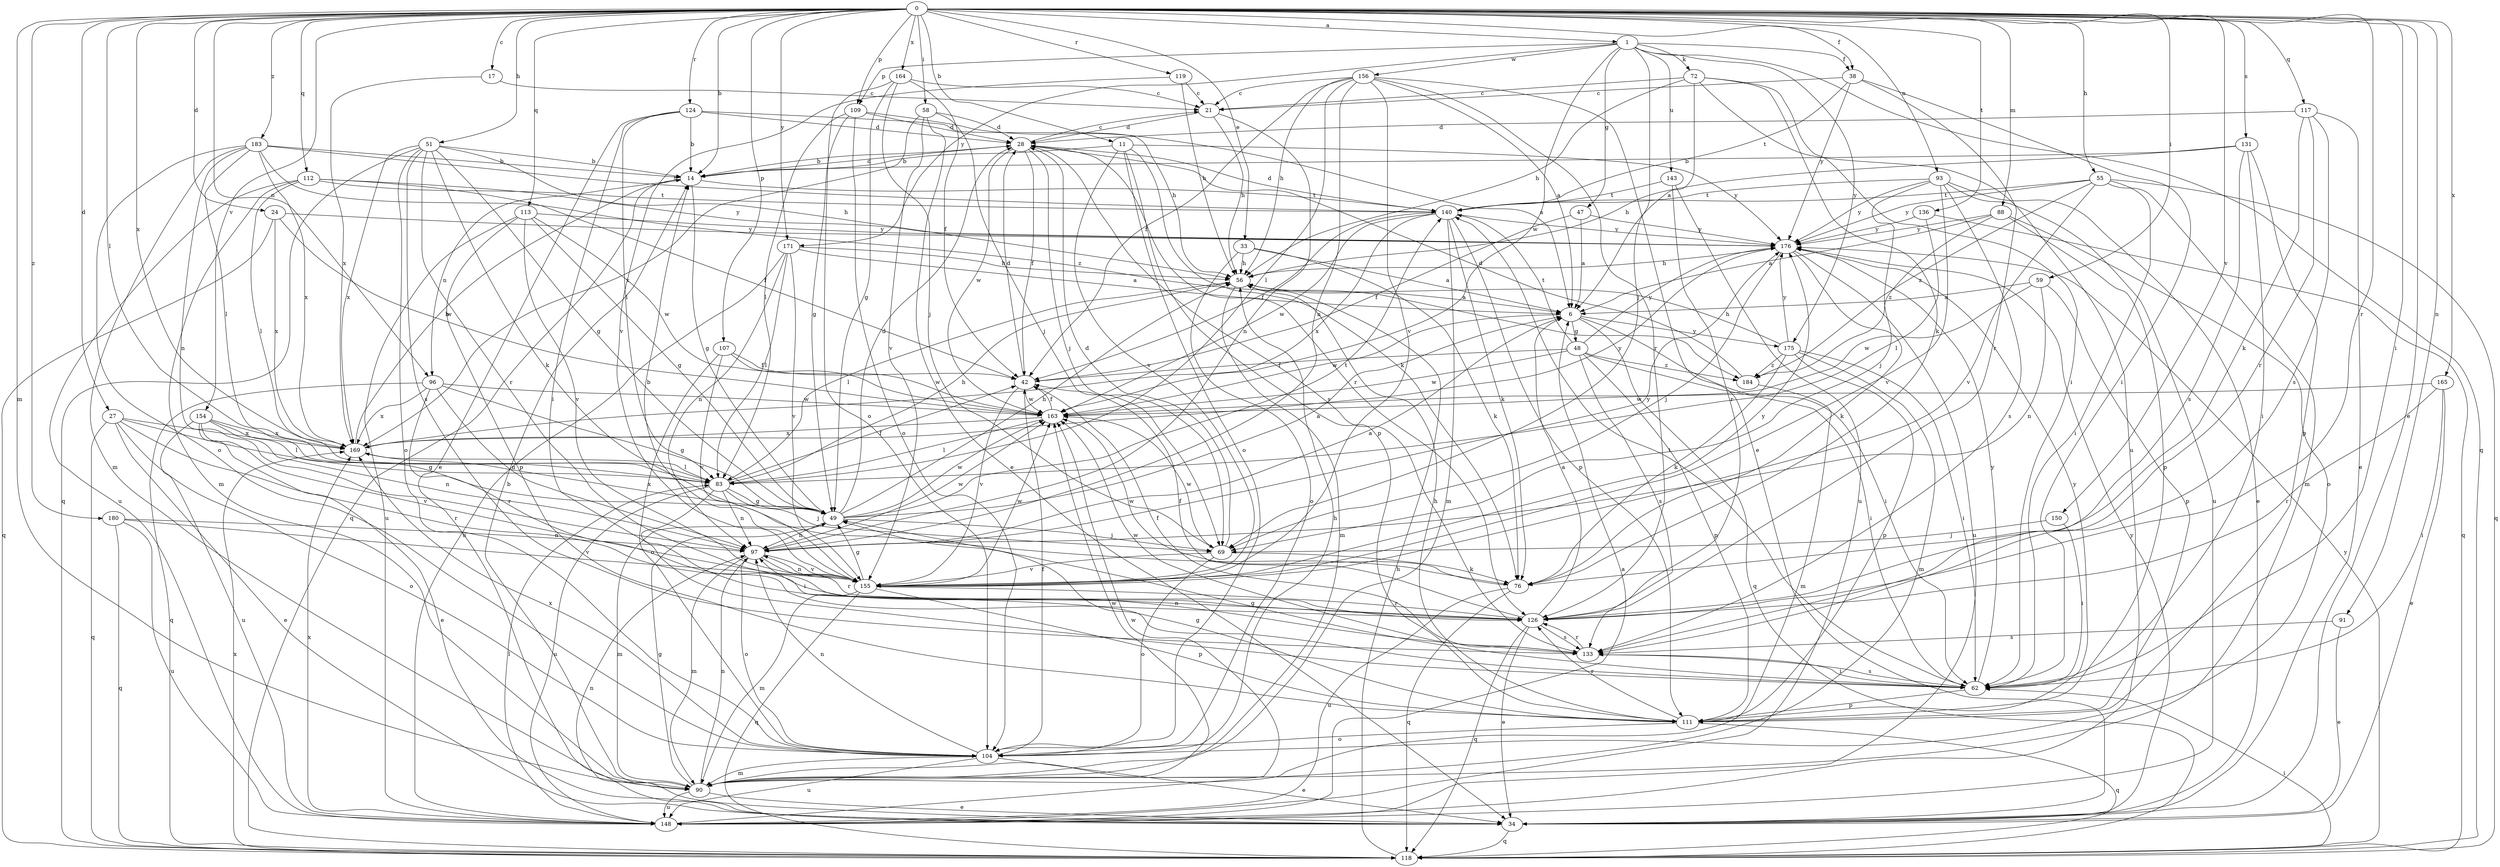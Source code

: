 strict digraph  {
0;
1;
6;
11;
14;
17;
21;
24;
27;
28;
33;
34;
38;
42;
47;
48;
49;
51;
55;
56;
58;
59;
62;
69;
72;
76;
83;
88;
90;
91;
93;
96;
97;
104;
107;
109;
111;
112;
113;
117;
118;
119;
124;
126;
131;
133;
136;
140;
143;
148;
150;
154;
155;
156;
163;
164;
165;
169;
171;
175;
176;
180;
183;
184;
0 -> 1  [label=a];
0 -> 11  [label=b];
0 -> 14  [label=b];
0 -> 17  [label=c];
0 -> 24  [label=d];
0 -> 27  [label=d];
0 -> 33  [label=e];
0 -> 34  [label=e];
0 -> 38  [label=f];
0 -> 51  [label=h];
0 -> 55  [label=h];
0 -> 58  [label=i];
0 -> 59  [label=i];
0 -> 62  [label=i];
0 -> 83  [label=l];
0 -> 88  [label=m];
0 -> 90  [label=m];
0 -> 91  [label=n];
0 -> 93  [label=n];
0 -> 96  [label=n];
0 -> 107  [label=p];
0 -> 109  [label=p];
0 -> 112  [label=q];
0 -> 113  [label=q];
0 -> 117  [label=q];
0 -> 119  [label=r];
0 -> 124  [label=r];
0 -> 126  [label=r];
0 -> 131  [label=s];
0 -> 136  [label=t];
0 -> 150  [label=v];
0 -> 154  [label=v];
0 -> 164  [label=x];
0 -> 165  [label=x];
0 -> 169  [label=x];
0 -> 171  [label=y];
0 -> 180  [label=z];
0 -> 183  [label=z];
1 -> 38  [label=f];
1 -> 47  [label=g];
1 -> 69  [label=j];
1 -> 72  [label=k];
1 -> 109  [label=p];
1 -> 118  [label=q];
1 -> 143  [label=u];
1 -> 156  [label=w];
1 -> 163  [label=w];
1 -> 171  [label=y];
1 -> 175  [label=y];
6 -> 48  [label=g];
6 -> 62  [label=i];
6 -> 118  [label=q];
6 -> 163  [label=w];
6 -> 175  [label=y];
11 -> 14  [label=b];
11 -> 76  [label=k];
11 -> 104  [label=o];
11 -> 111  [label=p];
11 -> 155  [label=v];
11 -> 176  [label=y];
14 -> 28  [label=d];
14 -> 49  [label=g];
14 -> 96  [label=n];
14 -> 118  [label=q];
14 -> 140  [label=t];
17 -> 21  [label=c];
17 -> 169  [label=x];
21 -> 28  [label=d];
21 -> 56  [label=h];
21 -> 97  [label=n];
24 -> 118  [label=q];
24 -> 163  [label=w];
24 -> 169  [label=x];
24 -> 176  [label=y];
27 -> 34  [label=e];
27 -> 83  [label=l];
27 -> 104  [label=o];
27 -> 118  [label=q];
27 -> 126  [label=r];
27 -> 169  [label=x];
28 -> 14  [label=b];
28 -> 21  [label=c];
28 -> 42  [label=f];
28 -> 69  [label=j];
28 -> 126  [label=r];
28 -> 133  [label=s];
28 -> 163  [label=w];
33 -> 6  [label=a];
33 -> 56  [label=h];
33 -> 76  [label=k];
33 -> 104  [label=o];
34 -> 97  [label=n];
34 -> 118  [label=q];
34 -> 176  [label=y];
38 -> 21  [label=c];
38 -> 62  [label=i];
38 -> 126  [label=r];
38 -> 140  [label=t];
38 -> 176  [label=y];
42 -> 28  [label=d];
42 -> 155  [label=v];
42 -> 163  [label=w];
47 -> 6  [label=a];
47 -> 42  [label=f];
47 -> 176  [label=y];
48 -> 42  [label=f];
48 -> 62  [label=i];
48 -> 111  [label=p];
48 -> 133  [label=s];
48 -> 140  [label=t];
48 -> 163  [label=w];
48 -> 176  [label=y];
48 -> 184  [label=z];
49 -> 6  [label=a];
49 -> 28  [label=d];
49 -> 56  [label=h];
49 -> 69  [label=j];
49 -> 90  [label=m];
49 -> 97  [label=n];
49 -> 140  [label=t];
49 -> 163  [label=w];
49 -> 169  [label=x];
51 -> 14  [label=b];
51 -> 49  [label=g];
51 -> 56  [label=h];
51 -> 76  [label=k];
51 -> 104  [label=o];
51 -> 118  [label=q];
51 -> 126  [label=r];
51 -> 133  [label=s];
51 -> 169  [label=x];
55 -> 62  [label=i];
55 -> 90  [label=m];
55 -> 118  [label=q];
55 -> 140  [label=t];
55 -> 155  [label=v];
55 -> 176  [label=y];
55 -> 184  [label=z];
56 -> 6  [label=a];
56 -> 83  [label=l];
56 -> 90  [label=m];
58 -> 28  [label=d];
58 -> 34  [label=e];
58 -> 69  [label=j];
58 -> 155  [label=v];
58 -> 169  [label=x];
59 -> 6  [label=a];
59 -> 97  [label=n];
59 -> 111  [label=p];
59 -> 163  [label=w];
62 -> 49  [label=g];
62 -> 111  [label=p];
62 -> 133  [label=s];
62 -> 140  [label=t];
62 -> 176  [label=y];
69 -> 28  [label=d];
69 -> 76  [label=k];
69 -> 104  [label=o];
69 -> 155  [label=v];
69 -> 163  [label=w];
72 -> 6  [label=a];
72 -> 21  [label=c];
72 -> 56  [label=h];
72 -> 62  [label=i];
72 -> 76  [label=k];
72 -> 148  [label=u];
76 -> 118  [label=q];
76 -> 148  [label=u];
76 -> 163  [label=w];
83 -> 42  [label=f];
83 -> 49  [label=g];
83 -> 56  [label=h];
83 -> 62  [label=i];
83 -> 69  [label=j];
83 -> 97  [label=n];
83 -> 148  [label=u];
88 -> 6  [label=a];
88 -> 104  [label=o];
88 -> 111  [label=p];
88 -> 176  [label=y];
88 -> 184  [label=z];
90 -> 14  [label=b];
90 -> 34  [label=e];
90 -> 49  [label=g];
90 -> 97  [label=n];
90 -> 148  [label=u];
90 -> 163  [label=w];
91 -> 34  [label=e];
91 -> 133  [label=s];
93 -> 34  [label=e];
93 -> 69  [label=j];
93 -> 133  [label=s];
93 -> 140  [label=t];
93 -> 148  [label=u];
93 -> 155  [label=v];
93 -> 176  [label=y];
96 -> 49  [label=g];
96 -> 97  [label=n];
96 -> 118  [label=q];
96 -> 126  [label=r];
96 -> 163  [label=w];
96 -> 169  [label=x];
97 -> 6  [label=a];
97 -> 90  [label=m];
97 -> 104  [label=o];
97 -> 126  [label=r];
97 -> 155  [label=v];
97 -> 163  [label=w];
97 -> 176  [label=y];
104 -> 34  [label=e];
104 -> 42  [label=f];
104 -> 56  [label=h];
104 -> 90  [label=m];
104 -> 97  [label=n];
104 -> 148  [label=u];
104 -> 169  [label=x];
107 -> 42  [label=f];
107 -> 104  [label=o];
107 -> 155  [label=v];
107 -> 163  [label=w];
109 -> 6  [label=a];
109 -> 28  [label=d];
109 -> 49  [label=g];
109 -> 83  [label=l];
109 -> 104  [label=o];
111 -> 49  [label=g];
111 -> 56  [label=h];
111 -> 104  [label=o];
111 -> 118  [label=q];
111 -> 126  [label=r];
111 -> 176  [label=y];
112 -> 42  [label=f];
112 -> 83  [label=l];
112 -> 90  [label=m];
112 -> 140  [label=t];
112 -> 148  [label=u];
112 -> 176  [label=y];
113 -> 49  [label=g];
113 -> 111  [label=p];
113 -> 148  [label=u];
113 -> 155  [label=v];
113 -> 163  [label=w];
113 -> 176  [label=y];
117 -> 28  [label=d];
117 -> 34  [label=e];
117 -> 76  [label=k];
117 -> 126  [label=r];
117 -> 133  [label=s];
118 -> 56  [label=h];
118 -> 62  [label=i];
118 -> 169  [label=x];
118 -> 176  [label=y];
119 -> 21  [label=c];
119 -> 56  [label=h];
119 -> 155  [label=v];
124 -> 14  [label=b];
124 -> 28  [label=d];
124 -> 34  [label=e];
124 -> 56  [label=h];
124 -> 62  [label=i];
124 -> 83  [label=l];
126 -> 6  [label=a];
126 -> 34  [label=e];
126 -> 42  [label=f];
126 -> 118  [label=q];
126 -> 133  [label=s];
131 -> 14  [label=b];
131 -> 56  [label=h];
131 -> 62  [label=i];
131 -> 111  [label=p];
131 -> 133  [label=s];
133 -> 42  [label=f];
133 -> 62  [label=i];
133 -> 97  [label=n];
133 -> 126  [label=r];
133 -> 163  [label=w];
136 -> 83  [label=l];
136 -> 118  [label=q];
136 -> 176  [label=y];
140 -> 28  [label=d];
140 -> 42  [label=f];
140 -> 76  [label=k];
140 -> 90  [label=m];
140 -> 111  [label=p];
140 -> 163  [label=w];
140 -> 169  [label=x];
140 -> 176  [label=y];
143 -> 126  [label=r];
143 -> 140  [label=t];
143 -> 148  [label=u];
148 -> 6  [label=a];
148 -> 83  [label=l];
148 -> 163  [label=w];
148 -> 169  [label=x];
150 -> 62  [label=i];
150 -> 69  [label=j];
154 -> 34  [label=e];
154 -> 49  [label=g];
154 -> 97  [label=n];
154 -> 148  [label=u];
154 -> 155  [label=v];
154 -> 169  [label=x];
155 -> 14  [label=b];
155 -> 49  [label=g];
155 -> 90  [label=m];
155 -> 97  [label=n];
155 -> 111  [label=p];
155 -> 118  [label=q];
155 -> 126  [label=r];
155 -> 163  [label=w];
155 -> 176  [label=y];
156 -> 6  [label=a];
156 -> 21  [label=c];
156 -> 34  [label=e];
156 -> 42  [label=f];
156 -> 56  [label=h];
156 -> 83  [label=l];
156 -> 97  [label=n];
156 -> 126  [label=r];
156 -> 155  [label=v];
163 -> 42  [label=f];
163 -> 83  [label=l];
163 -> 169  [label=x];
164 -> 21  [label=c];
164 -> 42  [label=f];
164 -> 49  [label=g];
164 -> 69  [label=j];
164 -> 104  [label=o];
165 -> 34  [label=e];
165 -> 62  [label=i];
165 -> 126  [label=r];
165 -> 163  [label=w];
169 -> 14  [label=b];
169 -> 83  [label=l];
169 -> 176  [label=y];
171 -> 6  [label=a];
171 -> 56  [label=h];
171 -> 83  [label=l];
171 -> 97  [label=n];
171 -> 148  [label=u];
171 -> 155  [label=v];
175 -> 56  [label=h];
175 -> 62  [label=i];
175 -> 76  [label=k];
175 -> 90  [label=m];
175 -> 111  [label=p];
175 -> 176  [label=y];
175 -> 184  [label=z];
176 -> 56  [label=h];
176 -> 69  [label=j];
176 -> 76  [label=k];
176 -> 148  [label=u];
180 -> 97  [label=n];
180 -> 118  [label=q];
180 -> 148  [label=u];
180 -> 155  [label=v];
183 -> 14  [label=b];
183 -> 83  [label=l];
183 -> 90  [label=m];
183 -> 97  [label=n];
183 -> 104  [label=o];
183 -> 140  [label=t];
183 -> 169  [label=x];
183 -> 184  [label=z];
184 -> 28  [label=d];
184 -> 90  [label=m];
}
